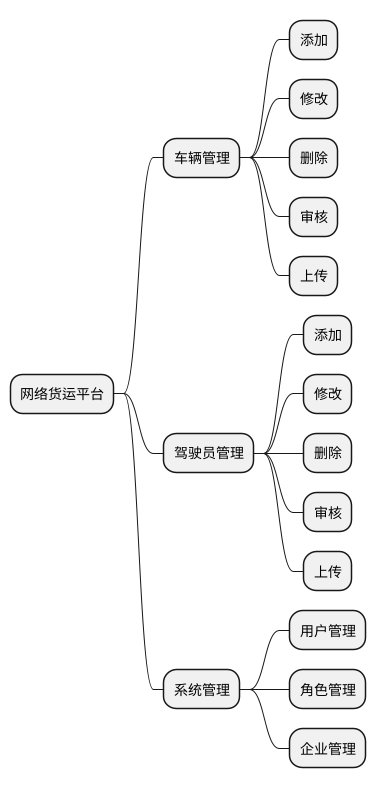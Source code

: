 @startmindmap
* 网络货运平台
** 车辆管理
*** 添加
*** 修改
*** 删除
*** 审核
*** 上传
** 驾驶员管理
*** 添加
*** 修改
*** 删除
*** 审核
*** 上传
** 系统管理
*** 用户管理
*** 角色管理
*** 企业管理


@endmindmap

